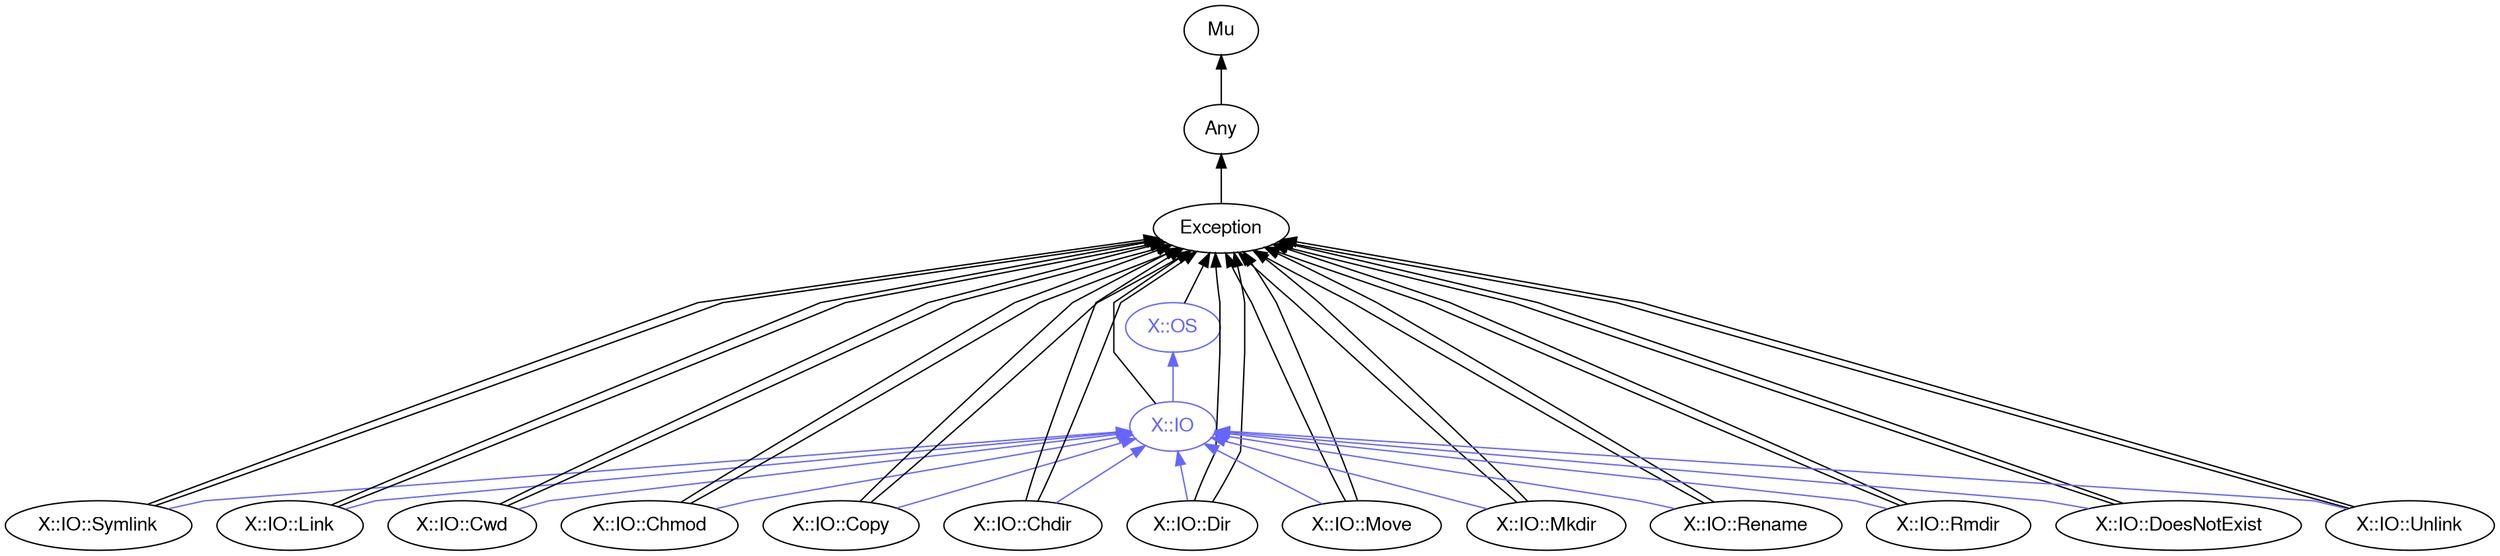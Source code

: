 digraph "perl6-type-graph" {
    rankdir=BT;
    splines=polyline;
    overlap=false; 
    // Types
    "X::OS" [color="#6666FF", fontcolor="#6666FF", href="/type/X::OS", fontname="FreeSans"];
    "Mu" [color="#000000", fontcolor="#000000", href="/type/Mu", fontname="FreeSans"];
    "Any" [color="#000000", fontcolor="#000000", href="/type/Any", fontname="FreeSans"];
    "Exception" [color="#000000", fontcolor="#000000", href="/type/Exception", fontname="FreeSans"];
    "X::IO" [color="#6666FF", fontcolor="#6666FF", href="/type/X::IO", fontname="FreeSans"];
    "X::IO::Symlink" [color="#000000", fontcolor="#000000", href="/type/X::IO::Symlink", fontname="FreeSans"];
    "X::IO::Link" [color="#000000", fontcolor="#000000", href="/type/X::IO::Link", fontname="FreeSans"];
    "X::IO::Cwd" [color="#000000", fontcolor="#000000", href="/type/X::IO::Cwd", fontname="FreeSans"];
    "X::IO::Chmod" [color="#000000", fontcolor="#000000", href="/type/X::IO::Chmod", fontname="FreeSans"];
    "X::IO::Copy" [color="#000000", fontcolor="#000000", href="/type/X::IO::Copy", fontname="FreeSans"];
    "X::IO::Chdir" [color="#000000", fontcolor="#000000", href="/type/X::IO::Chdir", fontname="FreeSans"];
    "X::IO::Dir" [color="#000000", fontcolor="#000000", href="/type/X::IO::Dir", fontname="FreeSans"];
    "X::IO::Move" [color="#000000", fontcolor="#000000", href="/type/X::IO::Move", fontname="FreeSans"];
    "X::IO::Mkdir" [color="#000000", fontcolor="#000000", href="/type/X::IO::Mkdir", fontname="FreeSans"];
    "X::IO::Rename" [color="#000000", fontcolor="#000000", href="/type/X::IO::Rename", fontname="FreeSans"];
    "X::IO::Rmdir" [color="#000000", fontcolor="#000000", href="/type/X::IO::Rmdir", fontname="FreeSans"];
    "X::IO::DoesNotExist" [color="#000000", fontcolor="#000000", href="/type/X::IO::DoesNotExist", fontname="FreeSans"];
    "X::IO::Unlink" [color="#000000", fontcolor="#000000", href="/type/X::IO::Unlink", fontname="FreeSans"];

    // Superclasses
    "X::OS" -> "Exception" [color="#000000"];
    "Any" -> "Mu" [color="#000000"];
    "Exception" -> "Any" [color="#000000"];
    "X::IO" -> "Exception" [color="#000000"];
    "X::IO::Symlink" -> "Exception" [color="#000000"];
    "X::IO::Symlink" -> "Exception" [color="#000000"];
    "X::IO::Link" -> "Exception" [color="#000000"];
    "X::IO::Link" -> "Exception" [color="#000000"];
    "X::IO::Cwd" -> "Exception" [color="#000000"];
    "X::IO::Cwd" -> "Exception" [color="#000000"];
    "X::IO::Chmod" -> "Exception" [color="#000000"];
    "X::IO::Chmod" -> "Exception" [color="#000000"];
    "X::IO::Copy" -> "Exception" [color="#000000"];
    "X::IO::Copy" -> "Exception" [color="#000000"];
    "X::IO::Chdir" -> "Exception" [color="#000000"];
    "X::IO::Chdir" -> "Exception" [color="#000000"];
    "X::IO::Dir" -> "Exception" [color="#000000"];
    "X::IO::Dir" -> "Exception" [color="#000000"];
    "X::IO::Move" -> "Exception" [color="#000000"];
    "X::IO::Move" -> "Exception" [color="#000000"];
    "X::IO::Mkdir" -> "Exception" [color="#000000"];
    "X::IO::Mkdir" -> "Exception" [color="#000000"];
    "X::IO::Rename" -> "Exception" [color="#000000"];
    "X::IO::Rename" -> "Exception" [color="#000000"];
    "X::IO::Rmdir" -> "Exception" [color="#000000"];
    "X::IO::Rmdir" -> "Exception" [color="#000000"];
    "X::IO::DoesNotExist" -> "Exception" [color="#000000"];
    "X::IO::DoesNotExist" -> "Exception" [color="#000000"];
    "X::IO::Unlink" -> "Exception" [color="#000000"];
    "X::IO::Unlink" -> "Exception" [color="#000000"];

    // Roles
    "X::IO" -> "X::OS" [color="#6666FF"];
    "X::IO::Symlink" -> "X::IO" [color="#6666FF"];
    "X::IO::Link" -> "X::IO" [color="#6666FF"];
    "X::IO::Cwd" -> "X::IO" [color="#6666FF"];
    "X::IO::Chmod" -> "X::IO" [color="#6666FF"];
    "X::IO::Copy" -> "X::IO" [color="#6666FF"];
    "X::IO::Chdir" -> "X::IO" [color="#6666FF"];
    "X::IO::Dir" -> "X::IO" [color="#6666FF"];
    "X::IO::Move" -> "X::IO" [color="#6666FF"];
    "X::IO::Mkdir" -> "X::IO" [color="#6666FF"];
    "X::IO::Rename" -> "X::IO" [color="#6666FF"];
    "X::IO::Rmdir" -> "X::IO" [color="#6666FF"];
    "X::IO::DoesNotExist" -> "X::IO" [color="#6666FF"];
    "X::IO::Unlink" -> "X::IO" [color="#6666FF"];
}
